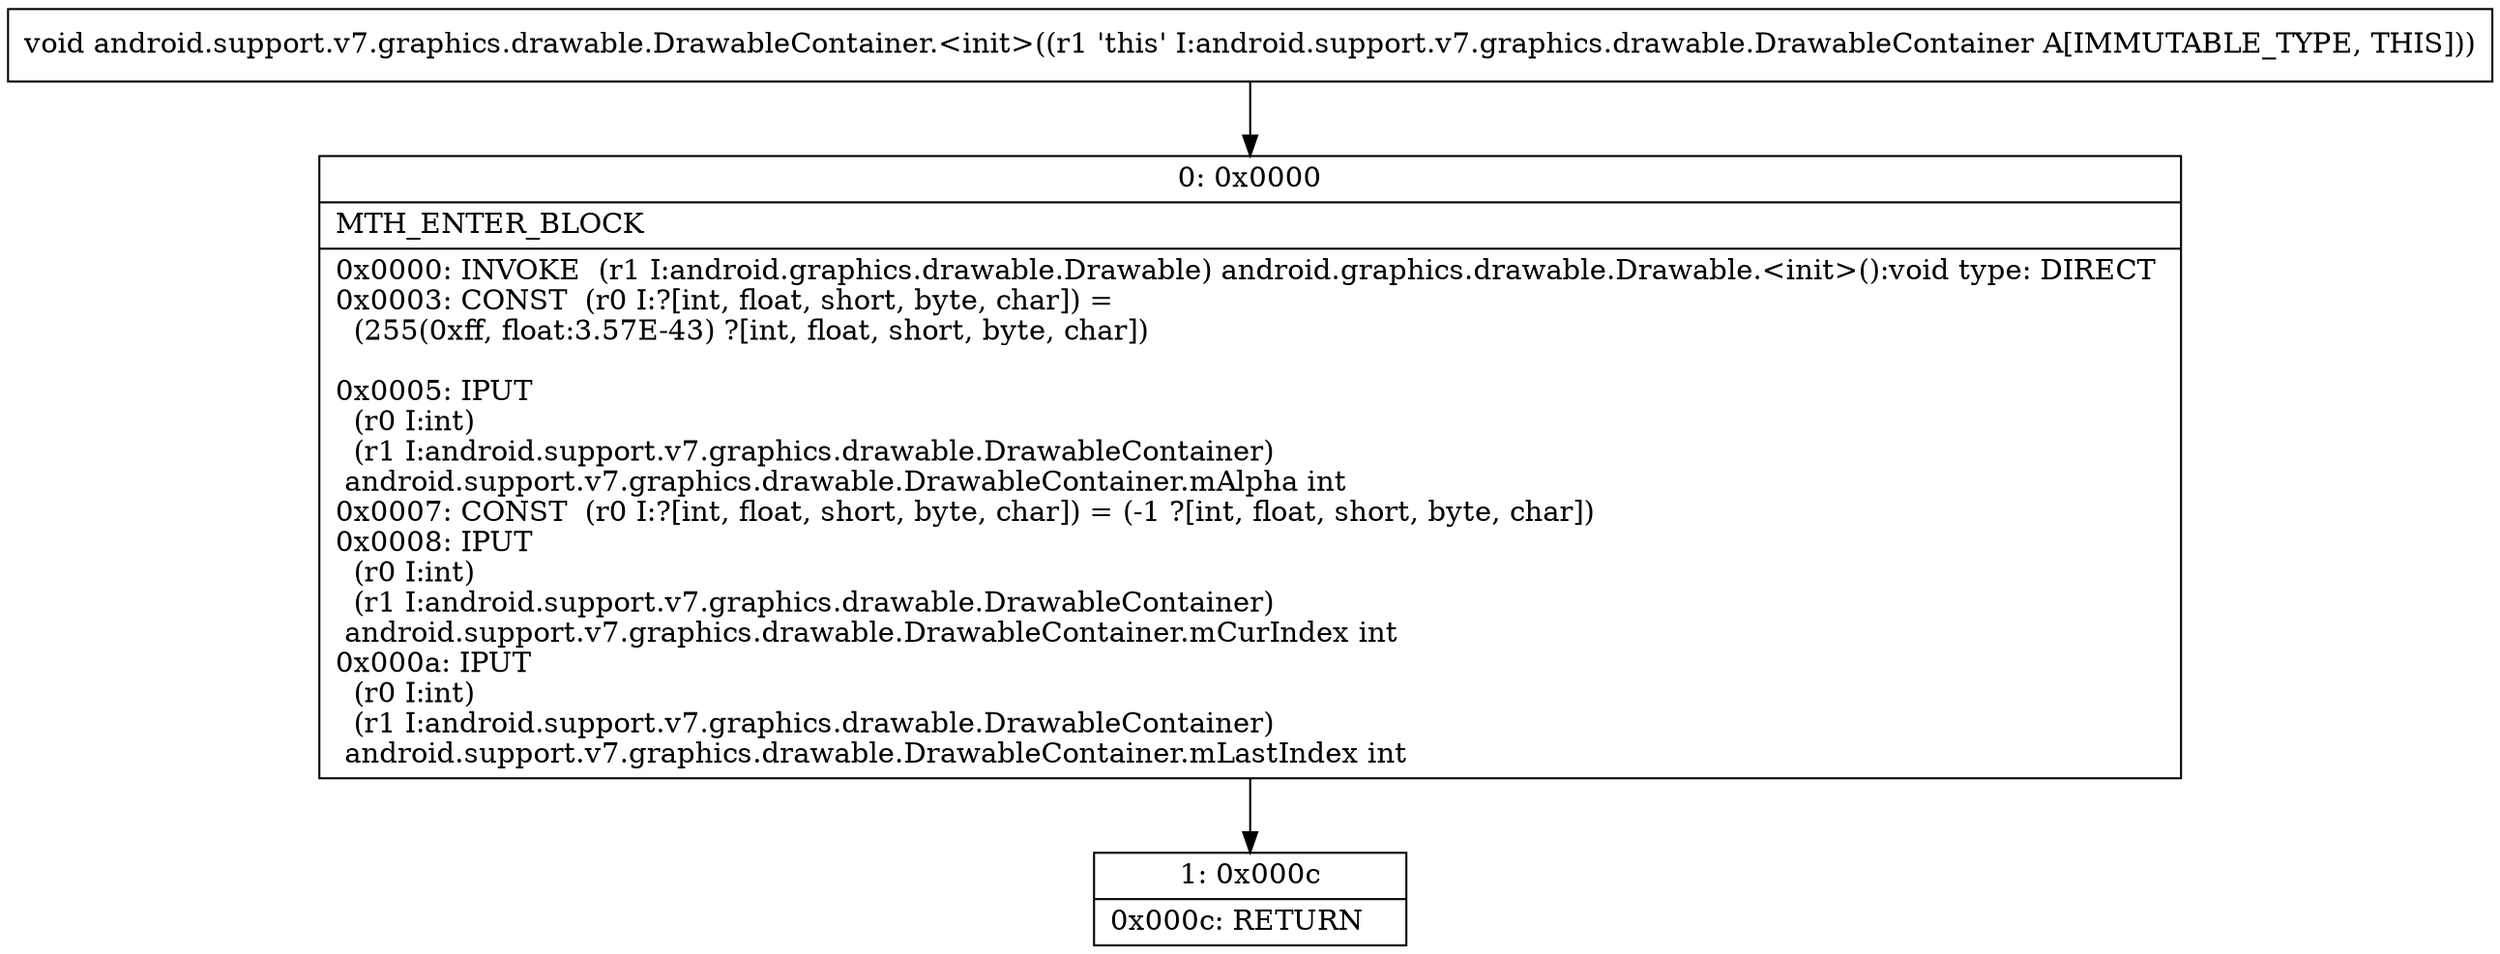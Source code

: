 digraph "CFG forandroid.support.v7.graphics.drawable.DrawableContainer.\<init\>()V" {
Node_0 [shape=record,label="{0\:\ 0x0000|MTH_ENTER_BLOCK\l|0x0000: INVOKE  (r1 I:android.graphics.drawable.Drawable) android.graphics.drawable.Drawable.\<init\>():void type: DIRECT \l0x0003: CONST  (r0 I:?[int, float, short, byte, char]) = \l  (255(0xff, float:3.57E\-43) ?[int, float, short, byte, char])\l \l0x0005: IPUT  \l  (r0 I:int)\l  (r1 I:android.support.v7.graphics.drawable.DrawableContainer)\l android.support.v7.graphics.drawable.DrawableContainer.mAlpha int \l0x0007: CONST  (r0 I:?[int, float, short, byte, char]) = (\-1 ?[int, float, short, byte, char]) \l0x0008: IPUT  \l  (r0 I:int)\l  (r1 I:android.support.v7.graphics.drawable.DrawableContainer)\l android.support.v7.graphics.drawable.DrawableContainer.mCurIndex int \l0x000a: IPUT  \l  (r0 I:int)\l  (r1 I:android.support.v7.graphics.drawable.DrawableContainer)\l android.support.v7.graphics.drawable.DrawableContainer.mLastIndex int \l}"];
Node_1 [shape=record,label="{1\:\ 0x000c|0x000c: RETURN   \l}"];
MethodNode[shape=record,label="{void android.support.v7.graphics.drawable.DrawableContainer.\<init\>((r1 'this' I:android.support.v7.graphics.drawable.DrawableContainer A[IMMUTABLE_TYPE, THIS])) }"];
MethodNode -> Node_0;
Node_0 -> Node_1;
}

